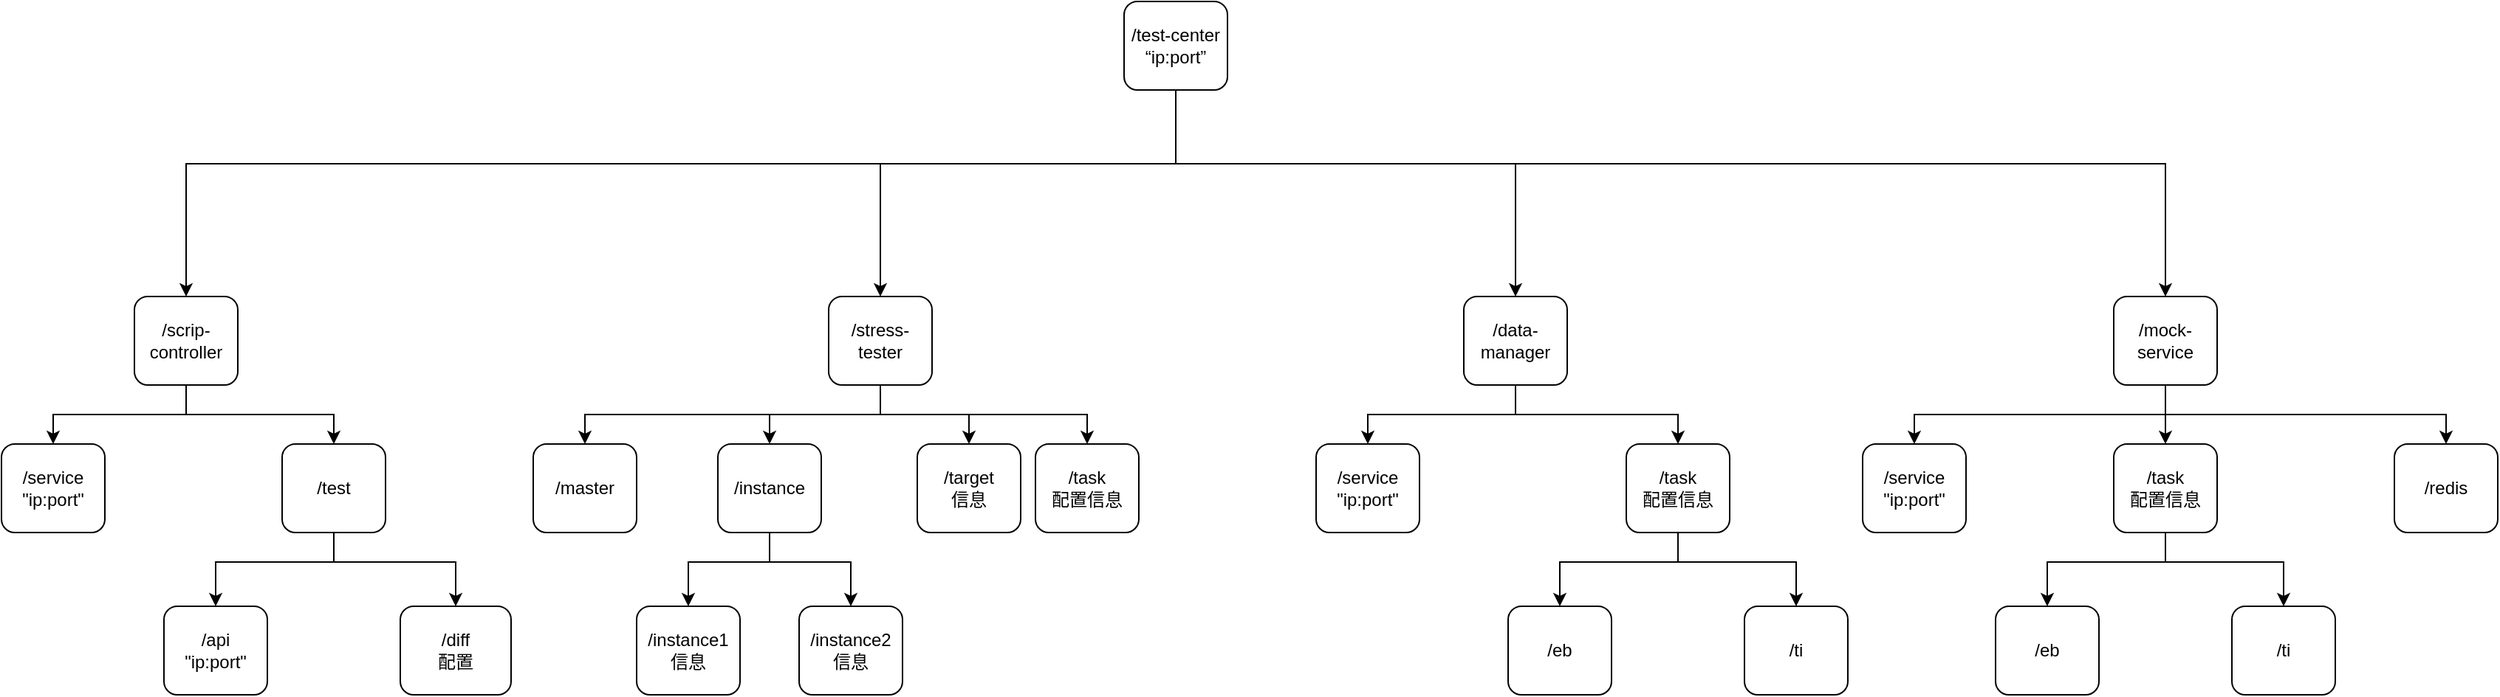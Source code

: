 <mxfile version="21.1.1" type="github">
  <diagram name="Page-1" id="97916047-d0de-89f5-080d-49f4d83e522f">
    <mxGraphModel dx="2219" dy="976" grid="1" gridSize="10" guides="1" tooltips="1" connect="1" arrows="1" fold="1" page="1" pageScale="1.5" pageWidth="1169" pageHeight="827" background="none" math="0" shadow="0">
      <root>
        <mxCell id="0" />
        <mxCell id="1" parent="0" />
        <mxCell id="EIRAZqwRXUZRjYP6rfTx-97" style="edgeStyle=orthogonalEdgeStyle;rounded=0;orthogonalLoop=1;jettySize=auto;html=1;entryX=0.5;entryY=0;entryDx=0;entryDy=0;exitX=0.5;exitY=1;exitDx=0;exitDy=0;" edge="1" parent="1" source="EIRAZqwRXUZRjYP6rfTx-56" target="EIRAZqwRXUZRjYP6rfTx-60">
          <mxGeometry relative="1" as="geometry">
            <Array as="points">
              <mxPoint x="805" y="120" />
              <mxPoint x="605" y="120" />
            </Array>
          </mxGeometry>
        </mxCell>
        <mxCell id="EIRAZqwRXUZRjYP6rfTx-106" style="edgeStyle=orthogonalEdgeStyle;rounded=0;orthogonalLoop=1;jettySize=auto;html=1;exitX=0.5;exitY=1;exitDx=0;exitDy=0;" edge="1" parent="1" source="EIRAZqwRXUZRjYP6rfTx-56" target="EIRAZqwRXUZRjYP6rfTx-61">
          <mxGeometry relative="1" as="geometry">
            <Array as="points">
              <mxPoint x="805" y="120" />
              <mxPoint x="1035" y="120" />
            </Array>
          </mxGeometry>
        </mxCell>
        <mxCell id="EIRAZqwRXUZRjYP6rfTx-117" style="edgeStyle=orthogonalEdgeStyle;rounded=0;orthogonalLoop=1;jettySize=auto;html=1;entryX=0.5;entryY=0;entryDx=0;entryDy=0;exitX=0.5;exitY=1;exitDx=0;exitDy=0;" edge="1" parent="1" source="EIRAZqwRXUZRjYP6rfTx-56" target="EIRAZqwRXUZRjYP6rfTx-62">
          <mxGeometry relative="1" as="geometry">
            <Array as="points">
              <mxPoint x="805" y="120" />
              <mxPoint x="1475" y="120" />
            </Array>
          </mxGeometry>
        </mxCell>
        <mxCell id="EIRAZqwRXUZRjYP6rfTx-123" style="edgeStyle=orthogonalEdgeStyle;rounded=0;orthogonalLoop=1;jettySize=auto;html=1;" edge="1" parent="1" source="EIRAZqwRXUZRjYP6rfTx-56" target="EIRAZqwRXUZRjYP6rfTx-59">
          <mxGeometry relative="1" as="geometry">
            <Array as="points">
              <mxPoint x="805" y="120" />
              <mxPoint x="135" y="120" />
            </Array>
          </mxGeometry>
        </mxCell>
        <mxCell id="EIRAZqwRXUZRjYP6rfTx-56" value="/test-center&lt;br&gt;“ip:port”" style="rounded=1;whiteSpace=wrap;html=1;" vertex="1" parent="1">
          <mxGeometry x="770" y="10" width="70" height="60" as="geometry" />
        </mxCell>
        <mxCell id="EIRAZqwRXUZRjYP6rfTx-93" style="edgeStyle=orthogonalEdgeStyle;rounded=0;orthogonalLoop=1;jettySize=auto;html=1;entryX=0.5;entryY=0;entryDx=0;entryDy=0;" edge="1" parent="1" source="EIRAZqwRXUZRjYP6rfTx-59" target="EIRAZqwRXUZRjYP6rfTx-68">
          <mxGeometry relative="1" as="geometry">
            <Array as="points">
              <mxPoint x="135" y="290" />
              <mxPoint x="45" y="290" />
            </Array>
          </mxGeometry>
        </mxCell>
        <mxCell id="EIRAZqwRXUZRjYP6rfTx-94" style="edgeStyle=orthogonalEdgeStyle;rounded=0;orthogonalLoop=1;jettySize=auto;html=1;entryX=0.5;entryY=0;entryDx=0;entryDy=0;" edge="1" parent="1" source="EIRAZqwRXUZRjYP6rfTx-59" target="EIRAZqwRXUZRjYP6rfTx-70">
          <mxGeometry relative="1" as="geometry">
            <Array as="points">
              <mxPoint x="135" y="290" />
            </Array>
          </mxGeometry>
        </mxCell>
        <mxCell id="EIRAZqwRXUZRjYP6rfTx-59" value="/scrip-controller" style="rounded=1;whiteSpace=wrap;html=1;" vertex="1" parent="1">
          <mxGeometry x="100" y="210" width="70" height="60" as="geometry" />
        </mxCell>
        <mxCell id="EIRAZqwRXUZRjYP6rfTx-98" style="edgeStyle=orthogonalEdgeStyle;rounded=0;orthogonalLoop=1;jettySize=auto;html=1;entryX=0.5;entryY=0;entryDx=0;entryDy=0;" edge="1" parent="1" source="EIRAZqwRXUZRjYP6rfTx-60" target="EIRAZqwRXUZRjYP6rfTx-77">
          <mxGeometry relative="1" as="geometry">
            <Array as="points">
              <mxPoint x="605" y="290" />
              <mxPoint x="530" y="290" />
            </Array>
          </mxGeometry>
        </mxCell>
        <mxCell id="EIRAZqwRXUZRjYP6rfTx-100" style="edgeStyle=orthogonalEdgeStyle;rounded=0;orthogonalLoop=1;jettySize=auto;html=1;entryX=0.5;entryY=0;entryDx=0;entryDy=0;" edge="1" parent="1" source="EIRAZqwRXUZRjYP6rfTx-60" target="EIRAZqwRXUZRjYP6rfTx-86">
          <mxGeometry relative="1" as="geometry">
            <Array as="points">
              <mxPoint x="605" y="290" />
              <mxPoint x="665" y="290" />
            </Array>
          </mxGeometry>
        </mxCell>
        <mxCell id="EIRAZqwRXUZRjYP6rfTx-101" style="edgeStyle=orthogonalEdgeStyle;rounded=0;orthogonalLoop=1;jettySize=auto;html=1;entryX=0.5;entryY=0;entryDx=0;entryDy=0;" edge="1" parent="1" source="EIRAZqwRXUZRjYP6rfTx-60" target="EIRAZqwRXUZRjYP6rfTx-83">
          <mxGeometry relative="1" as="geometry">
            <Array as="points">
              <mxPoint x="605" y="290" />
              <mxPoint x="405" y="290" />
            </Array>
          </mxGeometry>
        </mxCell>
        <mxCell id="EIRAZqwRXUZRjYP6rfTx-102" style="edgeStyle=orthogonalEdgeStyle;rounded=0;orthogonalLoop=1;jettySize=auto;html=1;entryX=0.5;entryY=0;entryDx=0;entryDy=0;" edge="1" parent="1" source="EIRAZqwRXUZRjYP6rfTx-60" target="EIRAZqwRXUZRjYP6rfTx-89">
          <mxGeometry relative="1" as="geometry">
            <Array as="points">
              <mxPoint x="605" y="290" />
              <mxPoint x="745" y="290" />
            </Array>
          </mxGeometry>
        </mxCell>
        <mxCell id="EIRAZqwRXUZRjYP6rfTx-60" value="/stress-tester" style="rounded=1;whiteSpace=wrap;html=1;" vertex="1" parent="1">
          <mxGeometry x="570" y="210" width="70" height="60" as="geometry" />
        </mxCell>
        <mxCell id="EIRAZqwRXUZRjYP6rfTx-107" style="edgeStyle=orthogonalEdgeStyle;rounded=0;orthogonalLoop=1;jettySize=auto;html=1;" edge="1" parent="1" source="EIRAZqwRXUZRjYP6rfTx-61" target="EIRAZqwRXUZRjYP6rfTx-85">
          <mxGeometry relative="1" as="geometry">
            <Array as="points">
              <mxPoint x="1035" y="290" />
            </Array>
          </mxGeometry>
        </mxCell>
        <mxCell id="EIRAZqwRXUZRjYP6rfTx-108" style="edgeStyle=orthogonalEdgeStyle;rounded=0;orthogonalLoop=1;jettySize=auto;html=1;entryX=0.5;entryY=0;entryDx=0;entryDy=0;" edge="1" parent="1" source="EIRAZqwRXUZRjYP6rfTx-61" target="EIRAZqwRXUZRjYP6rfTx-103">
          <mxGeometry relative="1" as="geometry">
            <Array as="points">
              <mxPoint x="1035" y="290" />
            </Array>
          </mxGeometry>
        </mxCell>
        <mxCell id="EIRAZqwRXUZRjYP6rfTx-61" value="/data-manager" style="rounded=1;whiteSpace=wrap;html=1;" vertex="1" parent="1">
          <mxGeometry x="1000" y="210" width="70" height="60" as="geometry" />
        </mxCell>
        <mxCell id="EIRAZqwRXUZRjYP6rfTx-118" style="edgeStyle=orthogonalEdgeStyle;rounded=0;orthogonalLoop=1;jettySize=auto;html=1;entryX=0.5;entryY=0;entryDx=0;entryDy=0;" edge="1" parent="1" source="EIRAZqwRXUZRjYP6rfTx-62" target="EIRAZqwRXUZRjYP6rfTx-116">
          <mxGeometry relative="1" as="geometry">
            <Array as="points">
              <mxPoint x="1475" y="290" />
              <mxPoint x="1665" y="290" />
            </Array>
          </mxGeometry>
        </mxCell>
        <mxCell id="EIRAZqwRXUZRjYP6rfTx-119" style="edgeStyle=orthogonalEdgeStyle;rounded=0;orthogonalLoop=1;jettySize=auto;html=1;entryX=0.5;entryY=0;entryDx=0;entryDy=0;" edge="1" parent="1" source="EIRAZqwRXUZRjYP6rfTx-62" target="EIRAZqwRXUZRjYP6rfTx-115">
          <mxGeometry relative="1" as="geometry" />
        </mxCell>
        <mxCell id="EIRAZqwRXUZRjYP6rfTx-120" style="edgeStyle=orthogonalEdgeStyle;rounded=0;orthogonalLoop=1;jettySize=auto;html=1;" edge="1" parent="1" source="EIRAZqwRXUZRjYP6rfTx-62" target="EIRAZqwRXUZRjYP6rfTx-90">
          <mxGeometry relative="1" as="geometry">
            <Array as="points">
              <mxPoint x="1475" y="290" />
              <mxPoint x="1305" y="290" />
            </Array>
          </mxGeometry>
        </mxCell>
        <mxCell id="EIRAZqwRXUZRjYP6rfTx-62" value="/mock-service" style="rounded=1;whiteSpace=wrap;html=1;" vertex="1" parent="1">
          <mxGeometry x="1440" y="210" width="70" height="60" as="geometry" />
        </mxCell>
        <mxCell id="EIRAZqwRXUZRjYP6rfTx-68" value="/service&lt;br&gt;&quot;ip:port&quot;" style="rounded=1;whiteSpace=wrap;html=1;" vertex="1" parent="1">
          <mxGeometry x="10" y="310" width="70" height="60" as="geometry" />
        </mxCell>
        <mxCell id="EIRAZqwRXUZRjYP6rfTx-95" style="edgeStyle=orthogonalEdgeStyle;rounded=0;orthogonalLoop=1;jettySize=auto;html=1;entryX=0.5;entryY=0;entryDx=0;entryDy=0;" edge="1" parent="1" source="EIRAZqwRXUZRjYP6rfTx-70" target="EIRAZqwRXUZRjYP6rfTx-74">
          <mxGeometry relative="1" as="geometry">
            <Array as="points">
              <mxPoint x="235" y="390" />
              <mxPoint x="155" y="390" />
            </Array>
          </mxGeometry>
        </mxCell>
        <mxCell id="EIRAZqwRXUZRjYP6rfTx-96" style="edgeStyle=orthogonalEdgeStyle;rounded=0;orthogonalLoop=1;jettySize=auto;html=1;entryX=0.5;entryY=0;entryDx=0;entryDy=0;" edge="1" parent="1" source="EIRAZqwRXUZRjYP6rfTx-70" target="EIRAZqwRXUZRjYP6rfTx-72">
          <mxGeometry relative="1" as="geometry">
            <Array as="points">
              <mxPoint x="235" y="390" />
              <mxPoint x="318" y="390" />
            </Array>
          </mxGeometry>
        </mxCell>
        <mxCell id="EIRAZqwRXUZRjYP6rfTx-70" value="/test" style="rounded=1;whiteSpace=wrap;html=1;" vertex="1" parent="1">
          <mxGeometry x="200" y="310" width="70" height="60" as="geometry" />
        </mxCell>
        <mxCell id="EIRAZqwRXUZRjYP6rfTx-72" value="/diff&lt;br&gt;配置" style="rounded=1;whiteSpace=wrap;html=1;" vertex="1" parent="1">
          <mxGeometry x="280" y="420" width="75" height="60" as="geometry" />
        </mxCell>
        <mxCell id="EIRAZqwRXUZRjYP6rfTx-74" value="/api&lt;br&gt;&quot;ip:port&quot;" style="rounded=1;whiteSpace=wrap;html=1;" vertex="1" parent="1">
          <mxGeometry x="120" y="420" width="70" height="60" as="geometry" />
        </mxCell>
        <mxCell id="EIRAZqwRXUZRjYP6rfTx-104" style="edgeStyle=orthogonalEdgeStyle;rounded=0;orthogonalLoop=1;jettySize=auto;html=1;entryX=0.5;entryY=0;entryDx=0;entryDy=0;" edge="1" parent="1" source="EIRAZqwRXUZRjYP6rfTx-77" target="EIRAZqwRXUZRjYP6rfTx-80">
          <mxGeometry relative="1" as="geometry">
            <Array as="points">
              <mxPoint x="530" y="390" />
              <mxPoint x="475" y="390" />
            </Array>
          </mxGeometry>
        </mxCell>
        <mxCell id="EIRAZqwRXUZRjYP6rfTx-105" style="edgeStyle=orthogonalEdgeStyle;rounded=0;orthogonalLoop=1;jettySize=auto;html=1;entryX=0.5;entryY=0;entryDx=0;entryDy=0;" edge="1" parent="1" source="EIRAZqwRXUZRjYP6rfTx-77" target="EIRAZqwRXUZRjYP6rfTx-81">
          <mxGeometry relative="1" as="geometry">
            <Array as="points">
              <mxPoint x="530" y="390" />
              <mxPoint x="585" y="390" />
            </Array>
          </mxGeometry>
        </mxCell>
        <mxCell id="EIRAZqwRXUZRjYP6rfTx-77" value="/instance" style="rounded=1;whiteSpace=wrap;html=1;" vertex="1" parent="1">
          <mxGeometry x="495" y="310" width="70" height="60" as="geometry" />
        </mxCell>
        <mxCell id="EIRAZqwRXUZRjYP6rfTx-80" value="/instance1&lt;br&gt;信息" style="rounded=1;whiteSpace=wrap;html=1;" vertex="1" parent="1">
          <mxGeometry x="440" y="420" width="70" height="60" as="geometry" />
        </mxCell>
        <mxCell id="EIRAZqwRXUZRjYP6rfTx-81" value="/instance2&lt;br&gt;信息" style="rounded=1;whiteSpace=wrap;html=1;" vertex="1" parent="1">
          <mxGeometry x="550" y="420" width="70" height="60" as="geometry" />
        </mxCell>
        <mxCell id="EIRAZqwRXUZRjYP6rfTx-83" value="/master" style="rounded=1;whiteSpace=wrap;html=1;" vertex="1" parent="1">
          <mxGeometry x="370" y="310" width="70" height="60" as="geometry" />
        </mxCell>
        <mxCell id="EIRAZqwRXUZRjYP6rfTx-85" value="/service&lt;br&gt;&quot;ip:port&quot;" style="rounded=1;whiteSpace=wrap;html=1;" vertex="1" parent="1">
          <mxGeometry x="900" y="310" width="70" height="60" as="geometry" />
        </mxCell>
        <mxCell id="EIRAZqwRXUZRjYP6rfTx-86" value="/target&lt;br&gt;信息" style="rounded=1;whiteSpace=wrap;html=1;" vertex="1" parent="1">
          <mxGeometry x="630" y="310" width="70" height="60" as="geometry" />
        </mxCell>
        <mxCell id="EIRAZqwRXUZRjYP6rfTx-87" value="/eb" style="rounded=1;whiteSpace=wrap;html=1;" vertex="1" parent="1">
          <mxGeometry x="1030" y="420" width="70" height="60" as="geometry" />
        </mxCell>
        <mxCell id="EIRAZqwRXUZRjYP6rfTx-88" value="/ti" style="rounded=1;whiteSpace=wrap;html=1;" vertex="1" parent="1">
          <mxGeometry x="1190" y="420" width="70" height="60" as="geometry" />
        </mxCell>
        <mxCell id="EIRAZqwRXUZRjYP6rfTx-89" value="/task&lt;br&gt;配置信息" style="rounded=1;whiteSpace=wrap;html=1;" vertex="1" parent="1">
          <mxGeometry x="710" y="310" width="70" height="60" as="geometry" />
        </mxCell>
        <mxCell id="EIRAZqwRXUZRjYP6rfTx-90" value="/service&lt;br&gt;&quot;ip:port&quot;" style="rounded=1;whiteSpace=wrap;html=1;" vertex="1" parent="1">
          <mxGeometry x="1270" y="310" width="70" height="60" as="geometry" />
        </mxCell>
        <mxCell id="EIRAZqwRXUZRjYP6rfTx-109" style="edgeStyle=orthogonalEdgeStyle;rounded=0;orthogonalLoop=1;jettySize=auto;html=1;entryX=0.5;entryY=0;entryDx=0;entryDy=0;" edge="1" parent="1" source="EIRAZqwRXUZRjYP6rfTx-103" target="EIRAZqwRXUZRjYP6rfTx-87">
          <mxGeometry relative="1" as="geometry">
            <Array as="points">
              <mxPoint x="1145" y="390" />
              <mxPoint x="1065" y="390" />
            </Array>
          </mxGeometry>
        </mxCell>
        <mxCell id="EIRAZqwRXUZRjYP6rfTx-110" style="edgeStyle=orthogonalEdgeStyle;rounded=0;orthogonalLoop=1;jettySize=auto;html=1;entryX=0.5;entryY=0;entryDx=0;entryDy=0;" edge="1" parent="1" source="EIRAZqwRXUZRjYP6rfTx-103" target="EIRAZqwRXUZRjYP6rfTx-88">
          <mxGeometry relative="1" as="geometry">
            <Array as="points">
              <mxPoint x="1145" y="390" />
              <mxPoint x="1225" y="390" />
            </Array>
          </mxGeometry>
        </mxCell>
        <mxCell id="EIRAZqwRXUZRjYP6rfTx-103" value="/task&lt;br&gt;配置信息" style="rounded=1;whiteSpace=wrap;html=1;" vertex="1" parent="1">
          <mxGeometry x="1110" y="310" width="70" height="60" as="geometry" />
        </mxCell>
        <mxCell id="EIRAZqwRXUZRjYP6rfTx-111" value="/eb" style="rounded=1;whiteSpace=wrap;html=1;" vertex="1" parent="1">
          <mxGeometry x="1360" y="420" width="70" height="60" as="geometry" />
        </mxCell>
        <mxCell id="EIRAZqwRXUZRjYP6rfTx-112" value="/ti" style="rounded=1;whiteSpace=wrap;html=1;" vertex="1" parent="1">
          <mxGeometry x="1520" y="420" width="70" height="60" as="geometry" />
        </mxCell>
        <mxCell id="EIRAZqwRXUZRjYP6rfTx-113" style="edgeStyle=orthogonalEdgeStyle;rounded=0;orthogonalLoop=1;jettySize=auto;html=1;entryX=0.5;entryY=0;entryDx=0;entryDy=0;" edge="1" parent="1" source="EIRAZqwRXUZRjYP6rfTx-115" target="EIRAZqwRXUZRjYP6rfTx-111">
          <mxGeometry relative="1" as="geometry">
            <Array as="points">
              <mxPoint x="1475" y="390" />
              <mxPoint x="1395" y="390" />
            </Array>
          </mxGeometry>
        </mxCell>
        <mxCell id="EIRAZqwRXUZRjYP6rfTx-114" style="edgeStyle=orthogonalEdgeStyle;rounded=0;orthogonalLoop=1;jettySize=auto;html=1;entryX=0.5;entryY=0;entryDx=0;entryDy=0;" edge="1" parent="1" source="EIRAZqwRXUZRjYP6rfTx-115" target="EIRAZqwRXUZRjYP6rfTx-112">
          <mxGeometry relative="1" as="geometry">
            <Array as="points">
              <mxPoint x="1475" y="390" />
              <mxPoint x="1555" y="390" />
            </Array>
          </mxGeometry>
        </mxCell>
        <mxCell id="EIRAZqwRXUZRjYP6rfTx-115" value="/task&lt;br&gt;配置信息" style="rounded=1;whiteSpace=wrap;html=1;" vertex="1" parent="1">
          <mxGeometry x="1440" y="310" width="70" height="60" as="geometry" />
        </mxCell>
        <mxCell id="EIRAZqwRXUZRjYP6rfTx-116" value="/redis" style="rounded=1;whiteSpace=wrap;html=1;" vertex="1" parent="1">
          <mxGeometry x="1630" y="310" width="70" height="60" as="geometry" />
        </mxCell>
      </root>
    </mxGraphModel>
  </diagram>
</mxfile>
